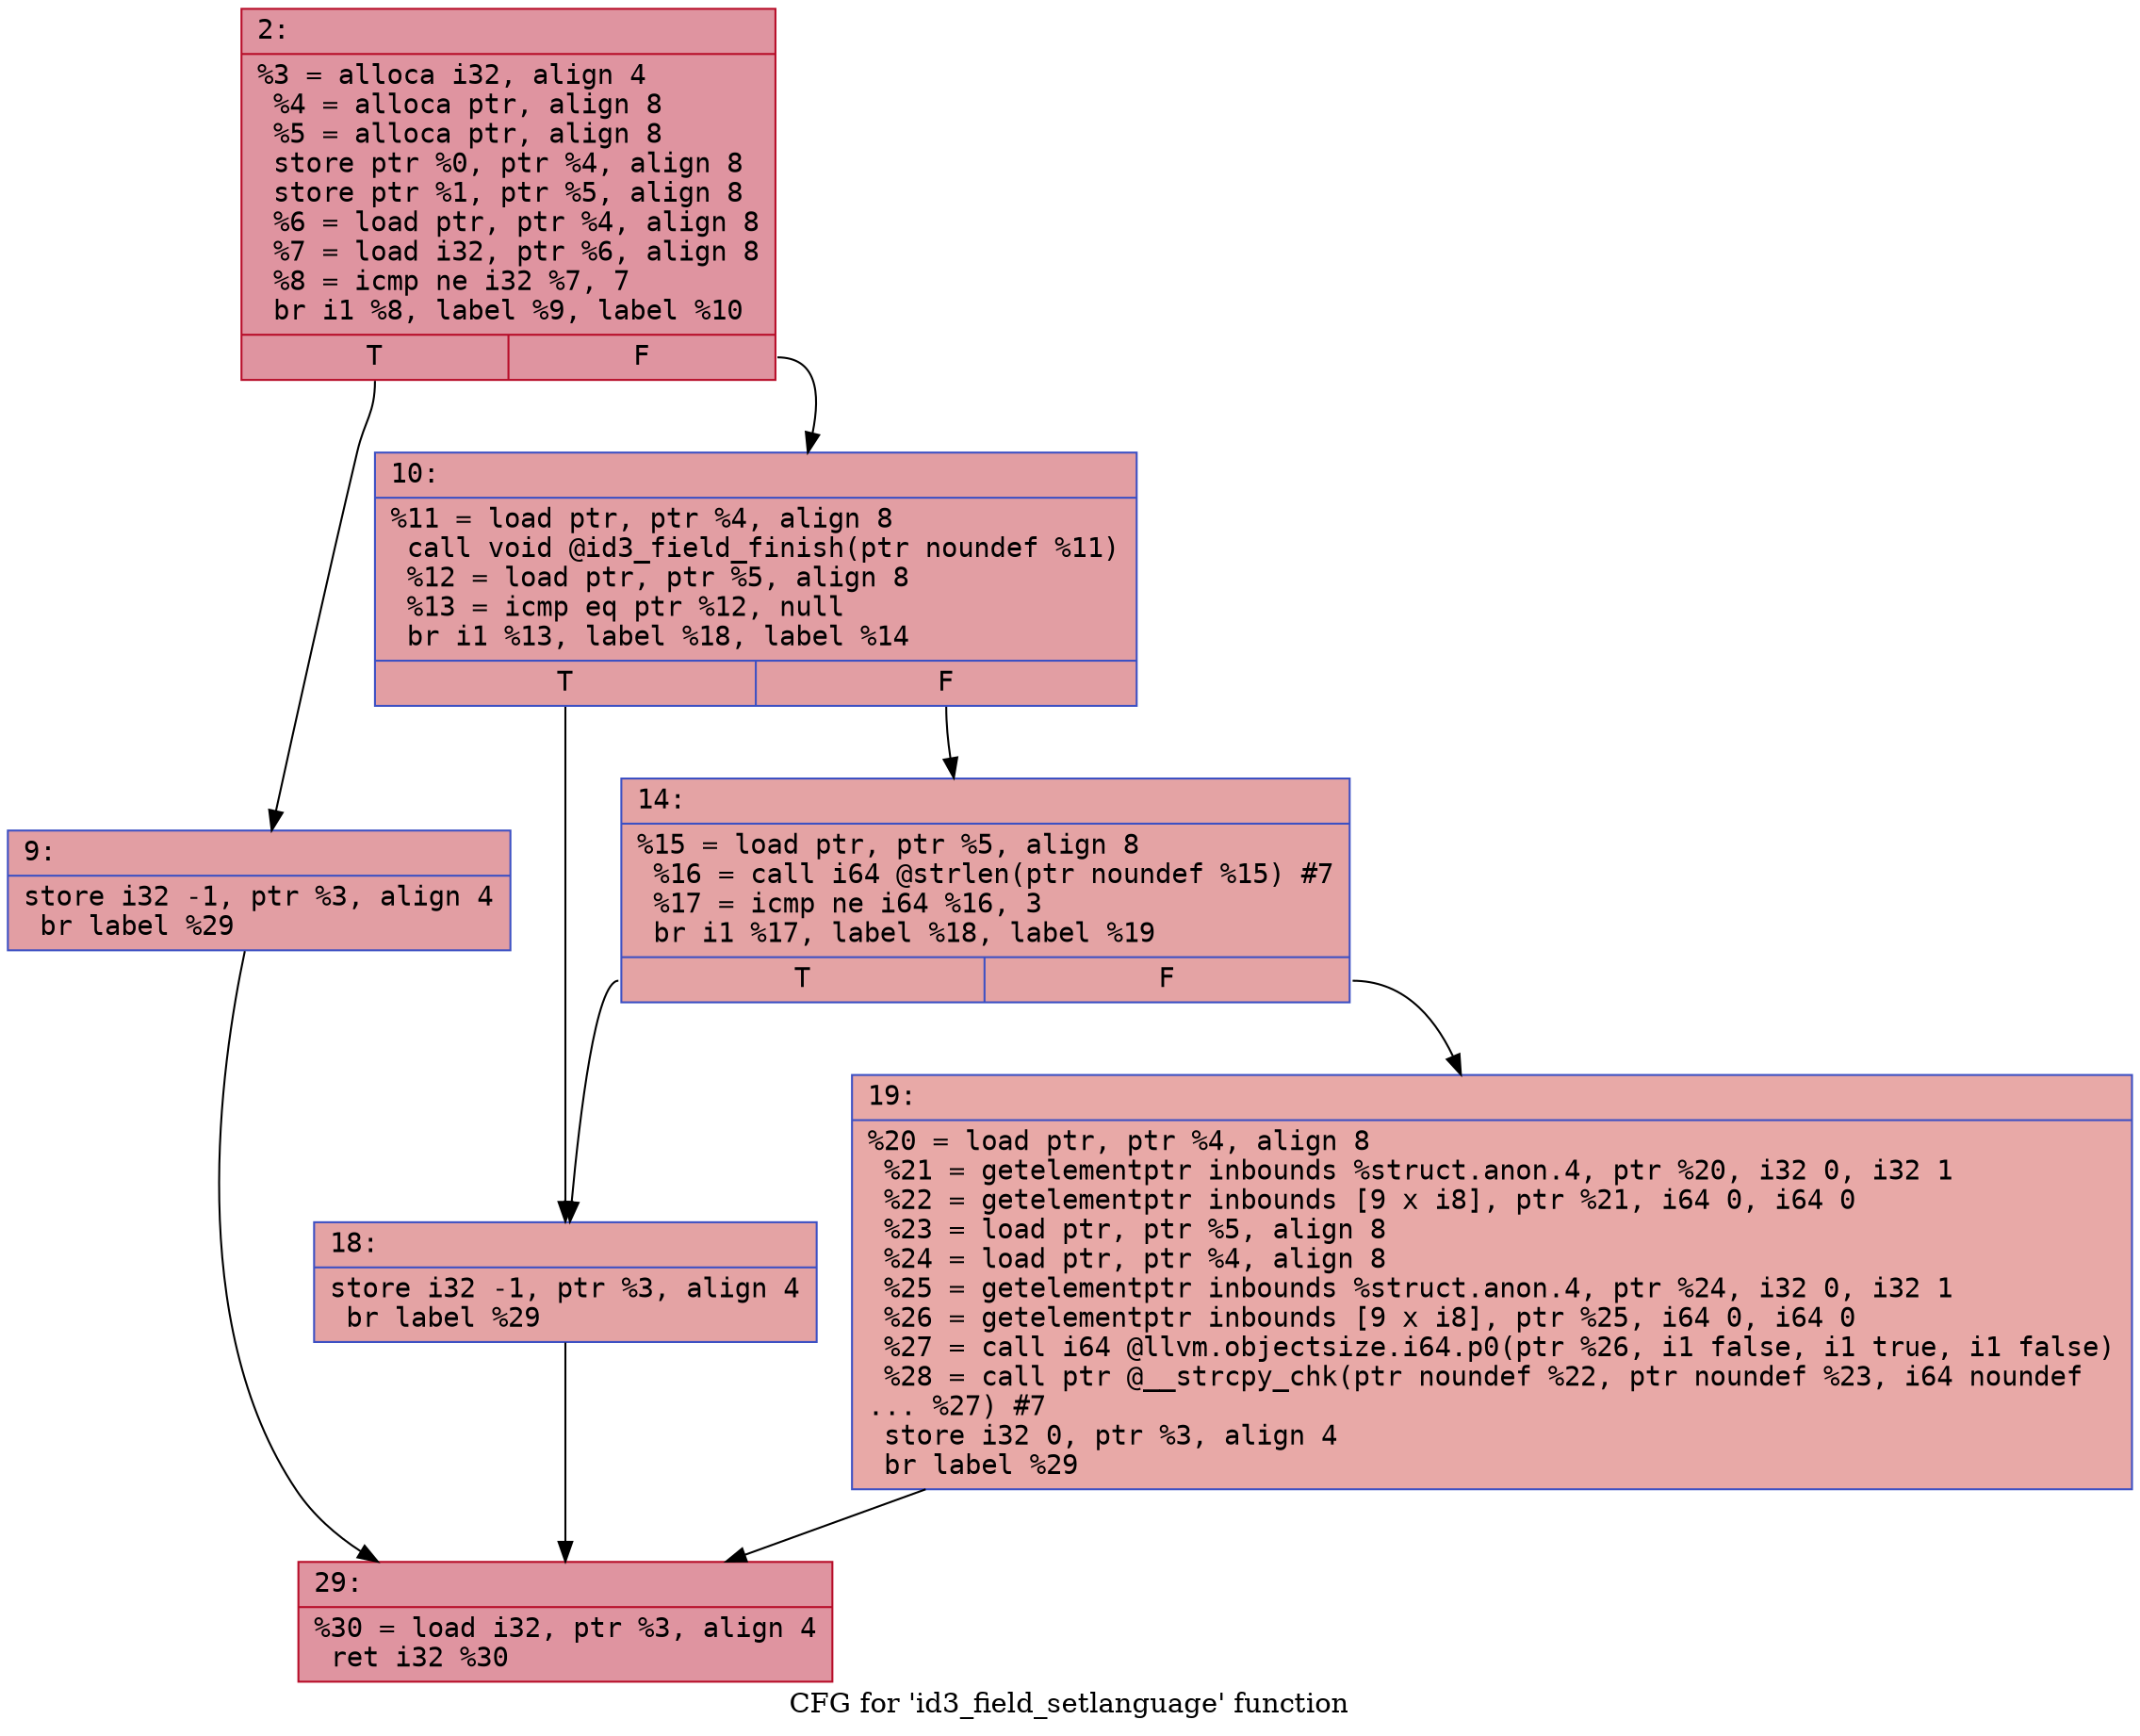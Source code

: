 digraph "CFG for 'id3_field_setlanguage' function" {
	label="CFG for 'id3_field_setlanguage' function";

	Node0x600001e528f0 [shape=record,color="#b70d28ff", style=filled, fillcolor="#b70d2870" fontname="Courier",label="{2:\l|  %3 = alloca i32, align 4\l  %4 = alloca ptr, align 8\l  %5 = alloca ptr, align 8\l  store ptr %0, ptr %4, align 8\l  store ptr %1, ptr %5, align 8\l  %6 = load ptr, ptr %4, align 8\l  %7 = load i32, ptr %6, align 8\l  %8 = icmp ne i32 %7, 7\l  br i1 %8, label %9, label %10\l|{<s0>T|<s1>F}}"];
	Node0x600001e528f0:s0 -> Node0x600001e52940[tooltip="2 -> 9\nProbability 50.00%" ];
	Node0x600001e528f0:s1 -> Node0x600001e52990[tooltip="2 -> 10\nProbability 50.00%" ];
	Node0x600001e52940 [shape=record,color="#3d50c3ff", style=filled, fillcolor="#be242e70" fontname="Courier",label="{9:\l|  store i32 -1, ptr %3, align 4\l  br label %29\l}"];
	Node0x600001e52940 -> Node0x600001e52ad0[tooltip="9 -> 29\nProbability 100.00%" ];
	Node0x600001e52990 [shape=record,color="#3d50c3ff", style=filled, fillcolor="#be242e70" fontname="Courier",label="{10:\l|  %11 = load ptr, ptr %4, align 8\l  call void @id3_field_finish(ptr noundef %11)\l  %12 = load ptr, ptr %5, align 8\l  %13 = icmp eq ptr %12, null\l  br i1 %13, label %18, label %14\l|{<s0>T|<s1>F}}"];
	Node0x600001e52990:s0 -> Node0x600001e52a30[tooltip="10 -> 18\nProbability 37.50%" ];
	Node0x600001e52990:s1 -> Node0x600001e529e0[tooltip="10 -> 14\nProbability 62.50%" ];
	Node0x600001e529e0 [shape=record,color="#3d50c3ff", style=filled, fillcolor="#c32e3170" fontname="Courier",label="{14:\l|  %15 = load ptr, ptr %5, align 8\l  %16 = call i64 @strlen(ptr noundef %15) #7\l  %17 = icmp ne i64 %16, 3\l  br i1 %17, label %18, label %19\l|{<s0>T|<s1>F}}"];
	Node0x600001e529e0:s0 -> Node0x600001e52a30[tooltip="14 -> 18\nProbability 50.00%" ];
	Node0x600001e529e0:s1 -> Node0x600001e52a80[tooltip="14 -> 19\nProbability 50.00%" ];
	Node0x600001e52a30 [shape=record,color="#3d50c3ff", style=filled, fillcolor="#c32e3170" fontname="Courier",label="{18:\l|  store i32 -1, ptr %3, align 4\l  br label %29\l}"];
	Node0x600001e52a30 -> Node0x600001e52ad0[tooltip="18 -> 29\nProbability 100.00%" ];
	Node0x600001e52a80 [shape=record,color="#3d50c3ff", style=filled, fillcolor="#ca3b3770" fontname="Courier",label="{19:\l|  %20 = load ptr, ptr %4, align 8\l  %21 = getelementptr inbounds %struct.anon.4, ptr %20, i32 0, i32 1\l  %22 = getelementptr inbounds [9 x i8], ptr %21, i64 0, i64 0\l  %23 = load ptr, ptr %5, align 8\l  %24 = load ptr, ptr %4, align 8\l  %25 = getelementptr inbounds %struct.anon.4, ptr %24, i32 0, i32 1\l  %26 = getelementptr inbounds [9 x i8], ptr %25, i64 0, i64 0\l  %27 = call i64 @llvm.objectsize.i64.p0(ptr %26, i1 false, i1 true, i1 false)\l  %28 = call ptr @__strcpy_chk(ptr noundef %22, ptr noundef %23, i64 noundef\l... %27) #7\l  store i32 0, ptr %3, align 4\l  br label %29\l}"];
	Node0x600001e52a80 -> Node0x600001e52ad0[tooltip="19 -> 29\nProbability 100.00%" ];
	Node0x600001e52ad0 [shape=record,color="#b70d28ff", style=filled, fillcolor="#b70d2870" fontname="Courier",label="{29:\l|  %30 = load i32, ptr %3, align 4\l  ret i32 %30\l}"];
}
